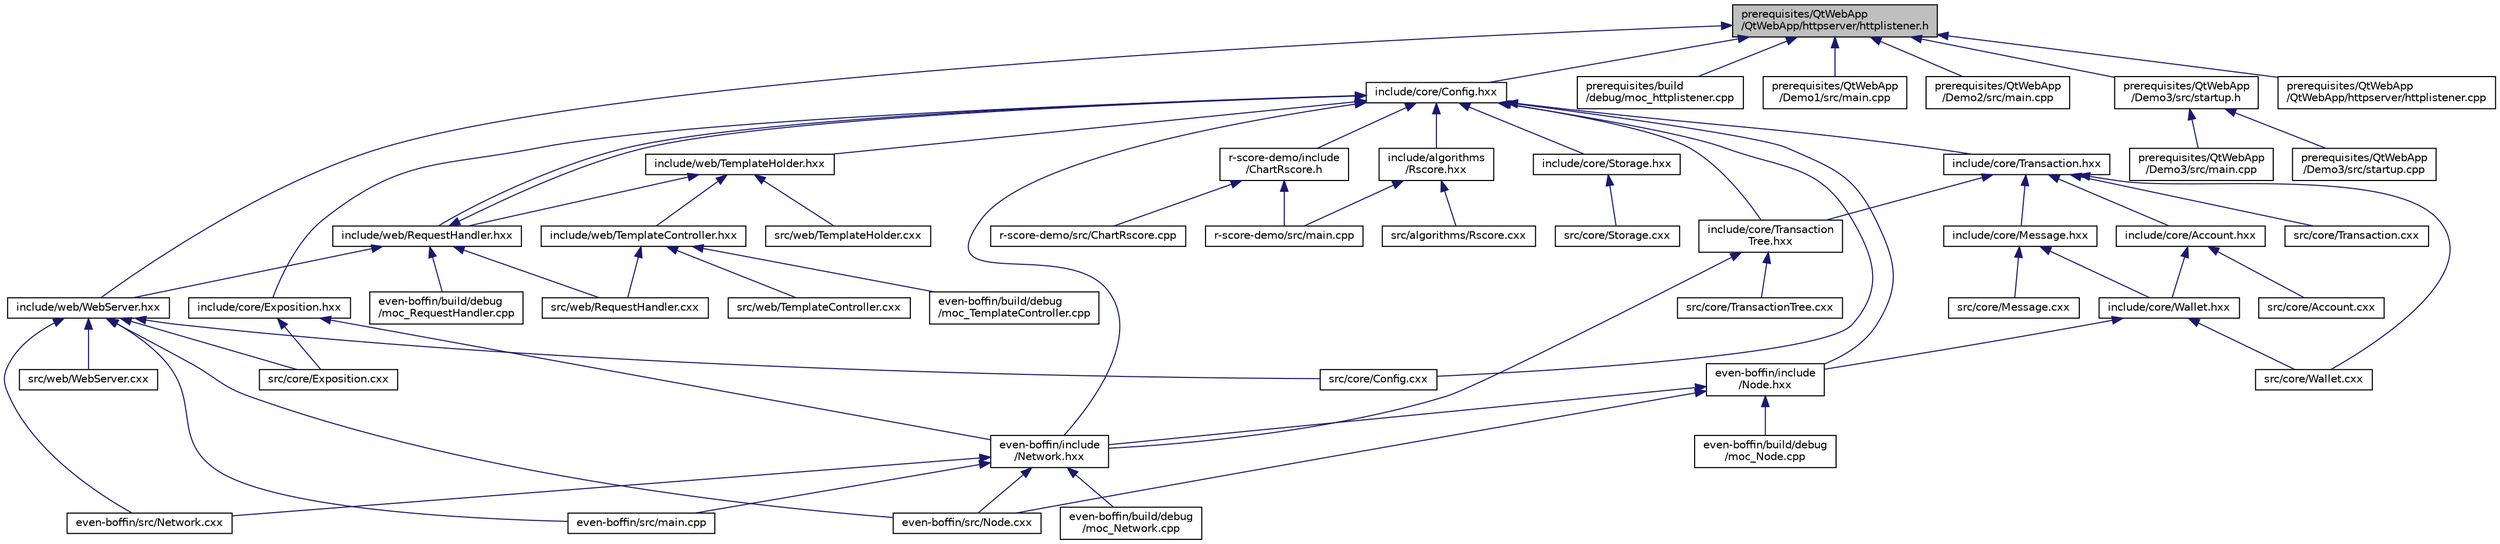 digraph "prerequisites/QtWebApp/QtWebApp/httpserver/httplistener.h"
{
  edge [fontname="Helvetica",fontsize="10",labelfontname="Helvetica",labelfontsize="10"];
  node [fontname="Helvetica",fontsize="10",shape=record];
  Node43 [label="prerequisites/QtWebApp\l/QtWebApp/httpserver/httplistener.h",height=0.2,width=0.4,color="black", fillcolor="grey75", style="filled", fontcolor="black"];
  Node43 -> Node44 [dir="back",color="midnightblue",fontsize="10",style="solid"];
  Node44 [label="include/core/Config.hxx",height=0.2,width=0.4,color="black", fillcolor="white", style="filled",URL="$_config_8hxx.html"];
  Node44 -> Node45 [dir="back",color="midnightblue",fontsize="10",style="solid"];
  Node45 [label="even-boffin/include\l/Network.hxx",height=0.2,width=0.4,color="black", fillcolor="white", style="filled",URL="$_network_8hxx.html"];
  Node45 -> Node46 [dir="back",color="midnightblue",fontsize="10",style="solid"];
  Node46 [label="even-boffin/build/debug\l/moc_Network.cpp",height=0.2,width=0.4,color="black", fillcolor="white", style="filled",URL="$moc___network_8cpp_source.html"];
  Node45 -> Node47 [dir="back",color="midnightblue",fontsize="10",style="solid"];
  Node47 [label="even-boffin/src/main.cpp",height=0.2,width=0.4,color="black", fillcolor="white", style="filled",URL="$even-boffin_2src_2main_8cpp_source.html"];
  Node45 -> Node48 [dir="back",color="midnightblue",fontsize="10",style="solid"];
  Node48 [label="even-boffin/src/Network.cxx",height=0.2,width=0.4,color="black", fillcolor="white", style="filled",URL="$_network_8cxx.html"];
  Node45 -> Node49 [dir="back",color="midnightblue",fontsize="10",style="solid"];
  Node49 [label="even-boffin/src/Node.cxx",height=0.2,width=0.4,color="black", fillcolor="white", style="filled",URL="$_node_8cxx.html"];
  Node44 -> Node50 [dir="back",color="midnightblue",fontsize="10",style="solid"];
  Node50 [label="even-boffin/include\l/Node.hxx",height=0.2,width=0.4,color="black", fillcolor="white", style="filled",URL="$_node_8hxx.html"];
  Node50 -> Node45 [dir="back",color="midnightblue",fontsize="10",style="solid"];
  Node50 -> Node51 [dir="back",color="midnightblue",fontsize="10",style="solid"];
  Node51 [label="even-boffin/build/debug\l/moc_Node.cpp",height=0.2,width=0.4,color="black", fillcolor="white", style="filled",URL="$moc___node_8cpp_source.html"];
  Node50 -> Node49 [dir="back",color="midnightblue",fontsize="10",style="solid"];
  Node44 -> Node52 [dir="back",color="midnightblue",fontsize="10",style="solid"];
  Node52 [label="include/web/RequestHandler.hxx",height=0.2,width=0.4,color="black", fillcolor="white", style="filled",URL="$_request_handler_8hxx_source.html"];
  Node52 -> Node53 [dir="back",color="midnightblue",fontsize="10",style="solid"];
  Node53 [label="even-boffin/build/debug\l/moc_RequestHandler.cpp",height=0.2,width=0.4,color="black", fillcolor="white", style="filled",URL="$moc___request_handler_8cpp_source.html"];
  Node52 -> Node44 [dir="back",color="midnightblue",fontsize="10",style="solid"];
  Node52 -> Node54 [dir="back",color="midnightblue",fontsize="10",style="solid"];
  Node54 [label="include/web/WebServer.hxx",height=0.2,width=0.4,color="black", fillcolor="white", style="filled",URL="$_web_server_8hxx.html"];
  Node54 -> Node47 [dir="back",color="midnightblue",fontsize="10",style="solid"];
  Node54 -> Node48 [dir="back",color="midnightblue",fontsize="10",style="solid"];
  Node54 -> Node49 [dir="back",color="midnightblue",fontsize="10",style="solid"];
  Node54 -> Node55 [dir="back",color="midnightblue",fontsize="10",style="solid"];
  Node55 [label="src/core/Config.cxx",height=0.2,width=0.4,color="black", fillcolor="white", style="filled",URL="$_config_8cxx.html"];
  Node54 -> Node56 [dir="back",color="midnightblue",fontsize="10",style="solid"];
  Node56 [label="src/core/Exposition.cxx",height=0.2,width=0.4,color="black", fillcolor="white", style="filled",URL="$_exposition_8cxx.html"];
  Node54 -> Node57 [dir="back",color="midnightblue",fontsize="10",style="solid"];
  Node57 [label="src/web/WebServer.cxx",height=0.2,width=0.4,color="black", fillcolor="white", style="filled",URL="$_web_server_8cxx.html"];
  Node52 -> Node58 [dir="back",color="midnightblue",fontsize="10",style="solid"];
  Node58 [label="src/web/RequestHandler.cxx",height=0.2,width=0.4,color="black", fillcolor="white", style="filled",URL="$_request_handler_8cxx.html"];
  Node44 -> Node59 [dir="back",color="midnightblue",fontsize="10",style="solid"];
  Node59 [label="include/web/TemplateHolder.hxx",height=0.2,width=0.4,color="black", fillcolor="white", style="filled",URL="$_template_holder_8hxx.html"];
  Node59 -> Node52 [dir="back",color="midnightblue",fontsize="10",style="solid"];
  Node59 -> Node60 [dir="back",color="midnightblue",fontsize="10",style="solid"];
  Node60 [label="include/web/TemplateController.hxx",height=0.2,width=0.4,color="black", fillcolor="white", style="filled",URL="$_template_controller_8hxx.html"];
  Node60 -> Node61 [dir="back",color="midnightblue",fontsize="10",style="solid"];
  Node61 [label="even-boffin/build/debug\l/moc_TemplateController.cpp",height=0.2,width=0.4,color="black", fillcolor="white", style="filled",URL="$moc___template_controller_8cpp_source.html"];
  Node60 -> Node58 [dir="back",color="midnightblue",fontsize="10",style="solid"];
  Node60 -> Node62 [dir="back",color="midnightblue",fontsize="10",style="solid"];
  Node62 [label="src/web/TemplateController.cxx",height=0.2,width=0.4,color="black", fillcolor="white", style="filled",URL="$_template_controller_8cxx.html"];
  Node59 -> Node63 [dir="back",color="midnightblue",fontsize="10",style="solid"];
  Node63 [label="src/web/TemplateHolder.cxx",height=0.2,width=0.4,color="black", fillcolor="white", style="filled",URL="$_template_holder_8cxx.html"];
  Node44 -> Node64 [dir="back",color="midnightblue",fontsize="10",style="solid"];
  Node64 [label="include/algorithms\l/Rscore.hxx",height=0.2,width=0.4,color="black", fillcolor="white", style="filled",URL="$_rscore_8hxx.html",tooltip="Entity for count r-Score value from input parameters. "];
  Node64 -> Node65 [dir="back",color="midnightblue",fontsize="10",style="solid"];
  Node65 [label="r-score-demo/src/main.cpp",height=0.2,width=0.4,color="black", fillcolor="white", style="filled",URL="$r-score-demo_2src_2main_8cpp_source.html"];
  Node64 -> Node66 [dir="back",color="midnightblue",fontsize="10",style="solid"];
  Node66 [label="src/algorithms/Rscore.cxx",height=0.2,width=0.4,color="black", fillcolor="white", style="filled",URL="$_rscore_8cxx.html",tooltip="Entity for count r-Score value from input parameters. "];
  Node44 -> Node67 [dir="back",color="midnightblue",fontsize="10",style="solid"];
  Node67 [label="include/core/Transaction.hxx",height=0.2,width=0.4,color="black", fillcolor="white", style="filled",URL="$_transaction_8hxx.html"];
  Node67 -> Node68 [dir="back",color="midnightblue",fontsize="10",style="solid"];
  Node68 [label="include/core/Account.hxx",height=0.2,width=0.4,color="black", fillcolor="white", style="filled",URL="$_account_8hxx.html"];
  Node68 -> Node69 [dir="back",color="midnightblue",fontsize="10",style="solid"];
  Node69 [label="include/core/Wallet.hxx",height=0.2,width=0.4,color="black", fillcolor="white", style="filled",URL="$_wallet_8hxx.html"];
  Node69 -> Node50 [dir="back",color="midnightblue",fontsize="10",style="solid"];
  Node69 -> Node70 [dir="back",color="midnightblue",fontsize="10",style="solid"];
  Node70 [label="src/core/Wallet.cxx",height=0.2,width=0.4,color="black", fillcolor="white", style="filled",URL="$_wallet_8cxx.html"];
  Node68 -> Node71 [dir="back",color="midnightblue",fontsize="10",style="solid"];
  Node71 [label="src/core/Account.cxx",height=0.2,width=0.4,color="black", fillcolor="white", style="filled",URL="$_account_8cxx.html"];
  Node67 -> Node72 [dir="back",color="midnightblue",fontsize="10",style="solid"];
  Node72 [label="include/core/Message.hxx",height=0.2,width=0.4,color="black", fillcolor="white", style="filled",URL="$_message_8hxx.html"];
  Node72 -> Node69 [dir="back",color="midnightblue",fontsize="10",style="solid"];
  Node72 -> Node73 [dir="back",color="midnightblue",fontsize="10",style="solid"];
  Node73 [label="src/core/Message.cxx",height=0.2,width=0.4,color="black", fillcolor="white", style="filled",URL="$_message_8cxx.html"];
  Node67 -> Node74 [dir="back",color="midnightblue",fontsize="10",style="solid"];
  Node74 [label="include/core/Transaction\lTree.hxx",height=0.2,width=0.4,color="black", fillcolor="white", style="filled",URL="$_transaction_tree_8hxx.html"];
  Node74 -> Node45 [dir="back",color="midnightblue",fontsize="10",style="solid"];
  Node74 -> Node75 [dir="back",color="midnightblue",fontsize="10",style="solid"];
  Node75 [label="src/core/TransactionTree.cxx",height=0.2,width=0.4,color="black", fillcolor="white", style="filled",URL="$_transaction_tree_8cxx.html"];
  Node67 -> Node76 [dir="back",color="midnightblue",fontsize="10",style="solid"];
  Node76 [label="src/core/Transaction.cxx",height=0.2,width=0.4,color="black", fillcolor="white", style="filled",URL="$_transaction_8cxx.html"];
  Node67 -> Node70 [dir="back",color="midnightblue",fontsize="10",style="solid"];
  Node44 -> Node77 [dir="back",color="midnightblue",fontsize="10",style="solid"];
  Node77 [label="include/core/Exposition.hxx",height=0.2,width=0.4,color="black", fillcolor="white", style="filled",URL="$_exposition_8hxx.html"];
  Node77 -> Node45 [dir="back",color="midnightblue",fontsize="10",style="solid"];
  Node77 -> Node56 [dir="back",color="midnightblue",fontsize="10",style="solid"];
  Node44 -> Node78 [dir="back",color="midnightblue",fontsize="10",style="solid"];
  Node78 [label="include/core/Storage.hxx",height=0.2,width=0.4,color="black", fillcolor="white", style="filled",URL="$_storage_8hxx.html"];
  Node78 -> Node79 [dir="back",color="midnightblue",fontsize="10",style="solid"];
  Node79 [label="src/core/Storage.cxx",height=0.2,width=0.4,color="black", fillcolor="white", style="filled",URL="$_storage_8cxx.html"];
  Node44 -> Node74 [dir="back",color="midnightblue",fontsize="10",style="solid"];
  Node44 -> Node80 [dir="back",color="midnightblue",fontsize="10",style="solid"];
  Node80 [label="r-score-demo/include\l/ChartRscore.h",height=0.2,width=0.4,color="black", fillcolor="white", style="filled",URL="$_chart_rscore_8h.html",tooltip="Entity Algorithm r-Score counter. "];
  Node80 -> Node81 [dir="back",color="midnightblue",fontsize="10",style="solid"];
  Node81 [label="r-score-demo/src/ChartRscore.cpp",height=0.2,width=0.4,color="black", fillcolor="white", style="filled",URL="$_chart_rscore_8cpp_source.html"];
  Node80 -> Node65 [dir="back",color="midnightblue",fontsize="10",style="solid"];
  Node44 -> Node55 [dir="back",color="midnightblue",fontsize="10",style="solid"];
  Node43 -> Node54 [dir="back",color="midnightblue",fontsize="10",style="solid"];
  Node43 -> Node82 [dir="back",color="midnightblue",fontsize="10",style="solid"];
  Node82 [label="prerequisites/build\l/debug/moc_httplistener.cpp",height=0.2,width=0.4,color="black", fillcolor="white", style="filled",URL="$moc__httplistener_8cpp_source.html"];
  Node43 -> Node83 [dir="back",color="midnightblue",fontsize="10",style="solid"];
  Node83 [label="prerequisites/QtWebApp\l/Demo1/src/main.cpp",height=0.2,width=0.4,color="black", fillcolor="white", style="filled",URL="$prerequisites_2_qt_web_app_2_demo1_2src_2main_8cpp.html"];
  Node43 -> Node84 [dir="back",color="midnightblue",fontsize="10",style="solid"];
  Node84 [label="prerequisites/QtWebApp\l/Demo2/src/main.cpp",height=0.2,width=0.4,color="black", fillcolor="white", style="filled",URL="$prerequisites_2_qt_web_app_2_demo2_2src_2main_8cpp.html"];
  Node43 -> Node85 [dir="back",color="midnightblue",fontsize="10",style="solid"];
  Node85 [label="prerequisites/QtWebApp\l/Demo3/src/startup.h",height=0.2,width=0.4,color="black", fillcolor="white", style="filled",URL="$startup_8h.html"];
  Node85 -> Node86 [dir="back",color="midnightblue",fontsize="10",style="solid"];
  Node86 [label="prerequisites/QtWebApp\l/Demo3/src/main.cpp",height=0.2,width=0.4,color="black", fillcolor="white", style="filled",URL="$prerequisites_2_qt_web_app_2_demo3_2src_2main_8cpp.html"];
  Node85 -> Node87 [dir="back",color="midnightblue",fontsize="10",style="solid"];
  Node87 [label="prerequisites/QtWebApp\l/Demo3/src/startup.cpp",height=0.2,width=0.4,color="black", fillcolor="white", style="filled",URL="$startup_8cpp.html"];
  Node43 -> Node88 [dir="back",color="midnightblue",fontsize="10",style="solid"];
  Node88 [label="prerequisites/QtWebApp\l/QtWebApp/httpserver/httplistener.cpp",height=0.2,width=0.4,color="black", fillcolor="white", style="filled",URL="$httplistener_8cpp.html"];
}
